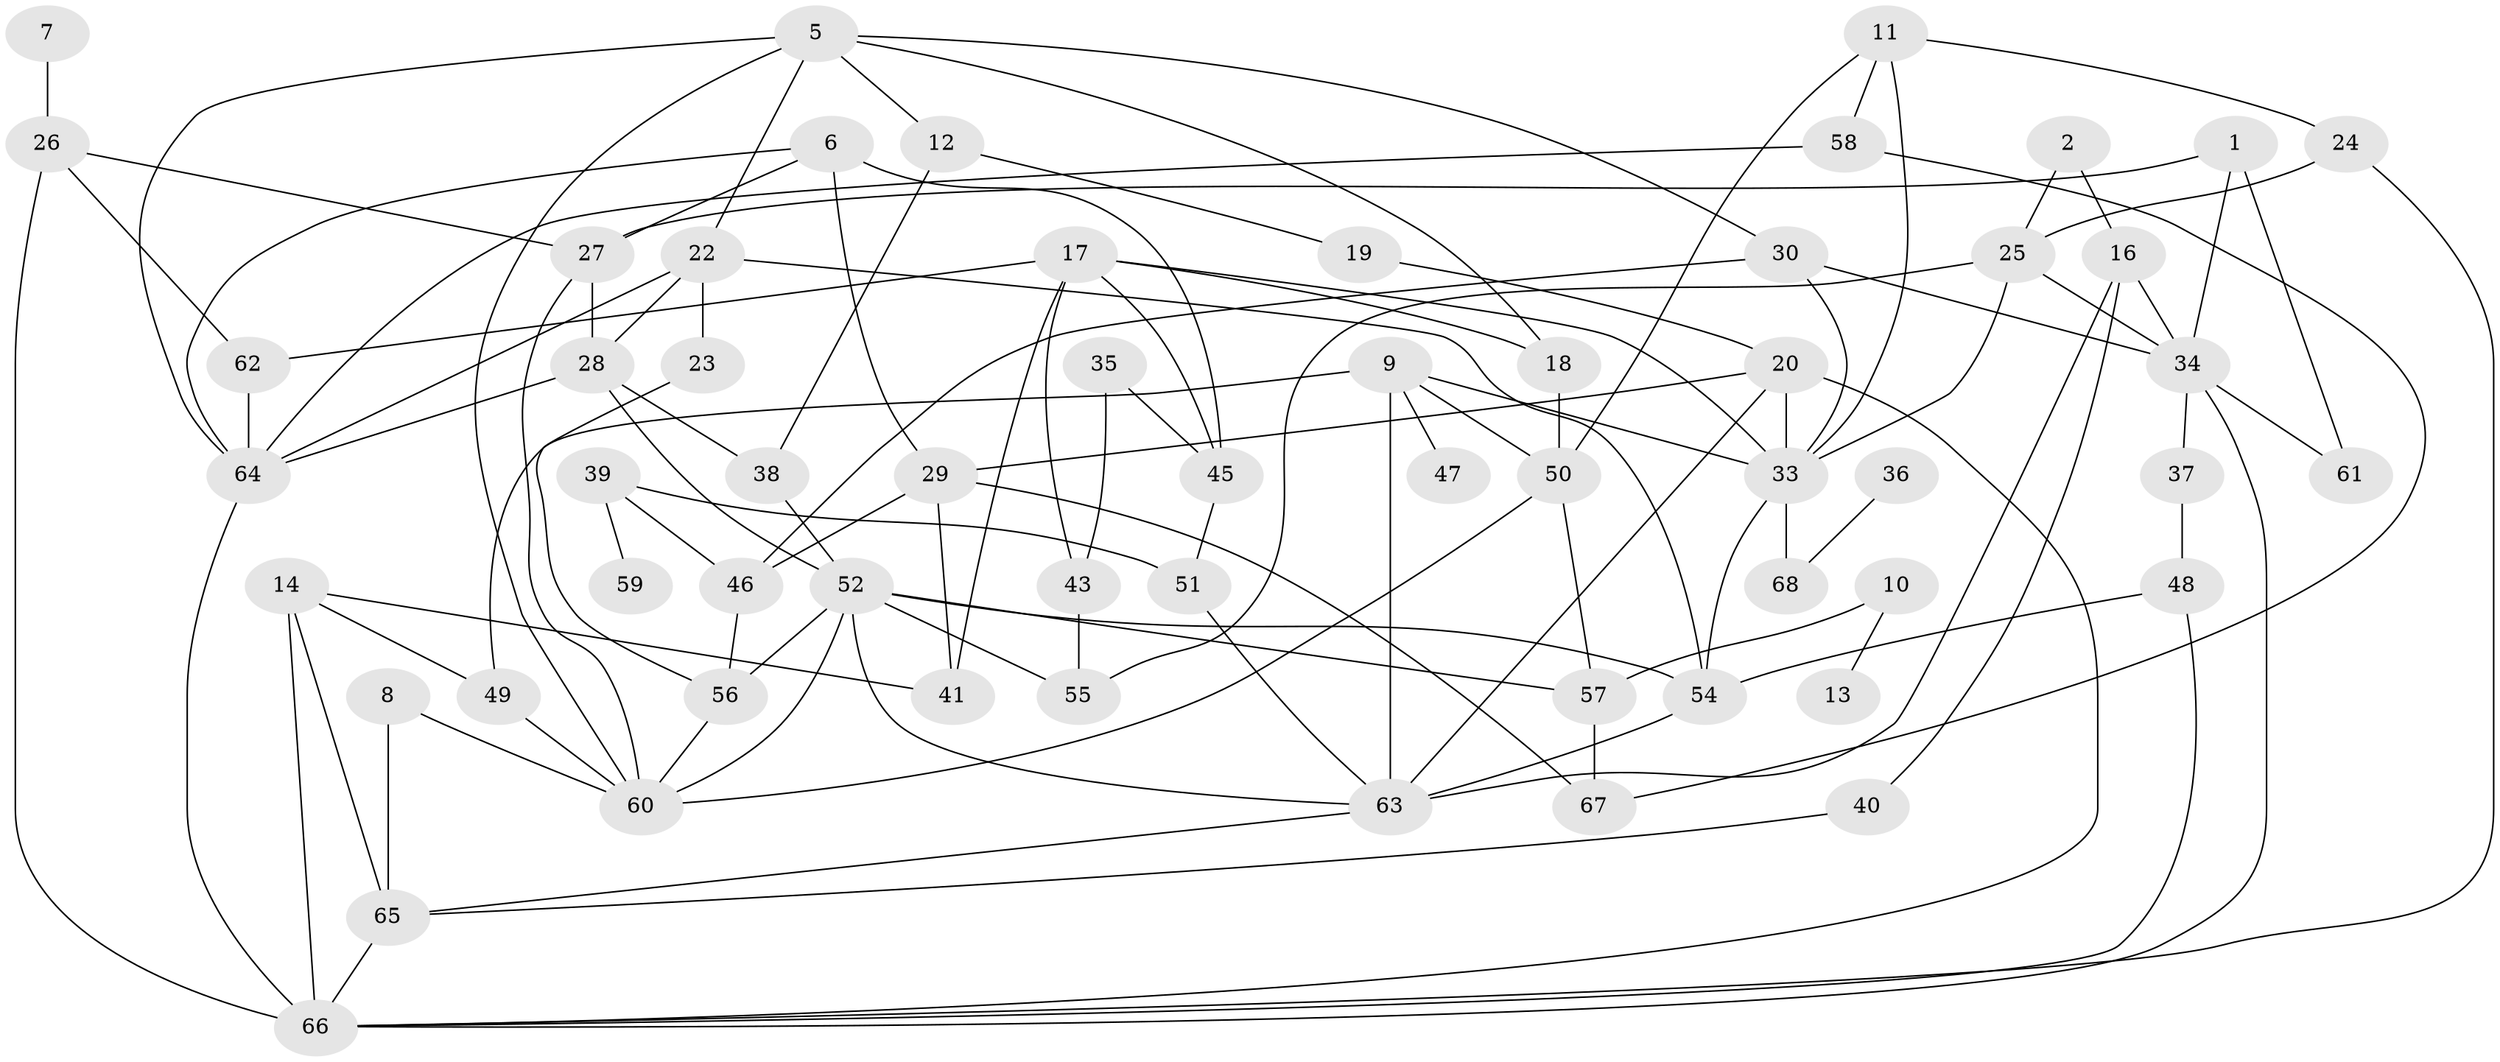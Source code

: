 // original degree distribution, {3: 0.2, 6: 0.044444444444444446, 5: 0.07407407407407407, 2: 0.22962962962962963, 1: 0.15555555555555556, 4: 0.21481481481481482, 0: 0.06666666666666667, 7: 0.014814814814814815}
// Generated by graph-tools (version 1.1) at 2025/00/03/09/25 03:00:48]
// undirected, 59 vertices, 112 edges
graph export_dot {
graph [start="1"]
  node [color=gray90,style=filled];
  1;
  2;
  5;
  6;
  7;
  8;
  9;
  10;
  11;
  12;
  13;
  14;
  16;
  17;
  18;
  19;
  20;
  22;
  23;
  24;
  25;
  26;
  27;
  28;
  29;
  30;
  33;
  34;
  35;
  36;
  37;
  38;
  39;
  40;
  41;
  43;
  45;
  46;
  47;
  48;
  49;
  50;
  51;
  52;
  54;
  55;
  56;
  57;
  58;
  59;
  60;
  61;
  62;
  63;
  64;
  65;
  66;
  67;
  68;
  1 -- 27 [weight=1.0];
  1 -- 34 [weight=1.0];
  1 -- 61 [weight=1.0];
  2 -- 16 [weight=1.0];
  2 -- 25 [weight=1.0];
  5 -- 12 [weight=1.0];
  5 -- 18 [weight=1.0];
  5 -- 22 [weight=1.0];
  5 -- 30 [weight=1.0];
  5 -- 60 [weight=1.0];
  5 -- 64 [weight=1.0];
  6 -- 27 [weight=1.0];
  6 -- 29 [weight=2.0];
  6 -- 45 [weight=1.0];
  6 -- 64 [weight=1.0];
  7 -- 26 [weight=1.0];
  8 -- 60 [weight=1.0];
  8 -- 65 [weight=1.0];
  9 -- 33 [weight=1.0];
  9 -- 47 [weight=1.0];
  9 -- 49 [weight=1.0];
  9 -- 50 [weight=1.0];
  9 -- 63 [weight=1.0];
  10 -- 13 [weight=1.0];
  10 -- 57 [weight=1.0];
  11 -- 24 [weight=1.0];
  11 -- 33 [weight=2.0];
  11 -- 50 [weight=1.0];
  11 -- 58 [weight=2.0];
  12 -- 19 [weight=1.0];
  12 -- 38 [weight=1.0];
  14 -- 41 [weight=1.0];
  14 -- 49 [weight=1.0];
  14 -- 65 [weight=1.0];
  14 -- 66 [weight=2.0];
  16 -- 34 [weight=1.0];
  16 -- 40 [weight=1.0];
  16 -- 63 [weight=1.0];
  17 -- 18 [weight=1.0];
  17 -- 33 [weight=1.0];
  17 -- 41 [weight=1.0];
  17 -- 43 [weight=1.0];
  17 -- 45 [weight=1.0];
  17 -- 62 [weight=1.0];
  18 -- 50 [weight=1.0];
  19 -- 20 [weight=1.0];
  20 -- 29 [weight=1.0];
  20 -- 33 [weight=1.0];
  20 -- 63 [weight=1.0];
  20 -- 66 [weight=1.0];
  22 -- 23 [weight=1.0];
  22 -- 28 [weight=1.0];
  22 -- 54 [weight=1.0];
  22 -- 64 [weight=2.0];
  23 -- 56 [weight=1.0];
  24 -- 25 [weight=1.0];
  24 -- 66 [weight=1.0];
  25 -- 33 [weight=2.0];
  25 -- 34 [weight=1.0];
  25 -- 55 [weight=1.0];
  26 -- 27 [weight=1.0];
  26 -- 62 [weight=1.0];
  26 -- 66 [weight=1.0];
  27 -- 28 [weight=2.0];
  27 -- 60 [weight=1.0];
  28 -- 38 [weight=1.0];
  28 -- 52 [weight=1.0];
  28 -- 64 [weight=1.0];
  29 -- 41 [weight=1.0];
  29 -- 46 [weight=1.0];
  29 -- 67 [weight=1.0];
  30 -- 33 [weight=1.0];
  30 -- 34 [weight=1.0];
  30 -- 46 [weight=1.0];
  33 -- 54 [weight=1.0];
  33 -- 68 [weight=1.0];
  34 -- 37 [weight=1.0];
  34 -- 61 [weight=1.0];
  34 -- 66 [weight=1.0];
  35 -- 43 [weight=1.0];
  35 -- 45 [weight=1.0];
  36 -- 68 [weight=1.0];
  37 -- 48 [weight=1.0];
  38 -- 52 [weight=1.0];
  39 -- 46 [weight=1.0];
  39 -- 51 [weight=1.0];
  39 -- 59 [weight=1.0];
  40 -- 65 [weight=1.0];
  43 -- 55 [weight=2.0];
  45 -- 51 [weight=1.0];
  46 -- 56 [weight=1.0];
  48 -- 54 [weight=2.0];
  48 -- 66 [weight=1.0];
  49 -- 60 [weight=1.0];
  50 -- 57 [weight=1.0];
  50 -- 60 [weight=1.0];
  51 -- 63 [weight=1.0];
  52 -- 54 [weight=1.0];
  52 -- 55 [weight=1.0];
  52 -- 56 [weight=1.0];
  52 -- 57 [weight=1.0];
  52 -- 60 [weight=1.0];
  52 -- 63 [weight=1.0];
  54 -- 63 [weight=1.0];
  56 -- 60 [weight=1.0];
  57 -- 67 [weight=1.0];
  58 -- 64 [weight=1.0];
  58 -- 67 [weight=1.0];
  62 -- 64 [weight=1.0];
  63 -- 65 [weight=1.0];
  64 -- 66 [weight=2.0];
  65 -- 66 [weight=1.0];
}
